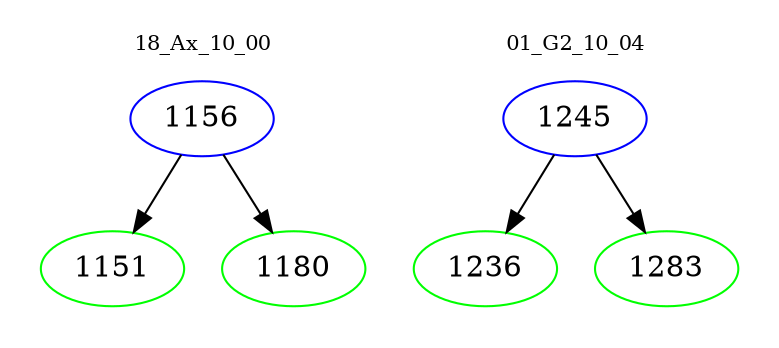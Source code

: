 digraph{
subgraph cluster_0 {
color = white
label = "18_Ax_10_00";
fontsize=10;
T0_1156 [label="1156", color="blue"]
T0_1156 -> T0_1151 [color="black"]
T0_1151 [label="1151", color="green"]
T0_1156 -> T0_1180 [color="black"]
T0_1180 [label="1180", color="green"]
}
subgraph cluster_1 {
color = white
label = "01_G2_10_04";
fontsize=10;
T1_1245 [label="1245", color="blue"]
T1_1245 -> T1_1236 [color="black"]
T1_1236 [label="1236", color="green"]
T1_1245 -> T1_1283 [color="black"]
T1_1283 [label="1283", color="green"]
}
}
